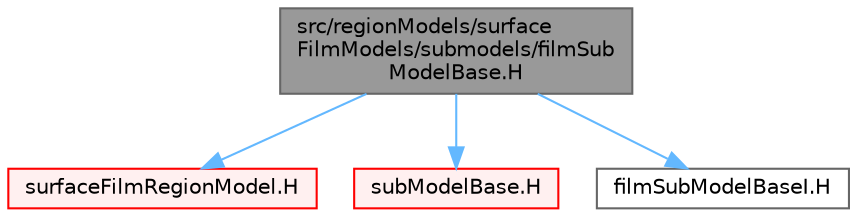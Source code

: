 digraph "src/regionModels/surfaceFilmModels/submodels/filmSubModelBase.H"
{
 // LATEX_PDF_SIZE
  bgcolor="transparent";
  edge [fontname=Helvetica,fontsize=10,labelfontname=Helvetica,labelfontsize=10];
  node [fontname=Helvetica,fontsize=10,shape=box,height=0.2,width=0.4];
  Node1 [id="Node000001",label="src/regionModels/surface\lFilmModels/submodels/filmSub\lModelBase.H",height=0.2,width=0.4,color="gray40", fillcolor="grey60", style="filled", fontcolor="black",tooltip=" "];
  Node1 -> Node2 [id="edge1_Node000001_Node000002",color="steelblue1",style="solid",tooltip=" "];
  Node2 [id="Node000002",label="surfaceFilmRegionModel.H",height=0.2,width=0.4,color="red", fillcolor="#FFF0F0", style="filled",URL="$surfaceFilmRegionModel_8H.html",tooltip=" "];
  Node1 -> Node426 [id="edge2_Node000001_Node000426",color="steelblue1",style="solid",tooltip=" "];
  Node426 [id="Node000426",label="subModelBase.H",height=0.2,width=0.4,color="red", fillcolor="#FFF0F0", style="filled",URL="$subModelBase_8H.html",tooltip=" "];
  Node1 -> Node427 [id="edge3_Node000001_Node000427",color="steelblue1",style="solid",tooltip=" "];
  Node427 [id="Node000427",label="filmSubModelBaseI.H",height=0.2,width=0.4,color="grey40", fillcolor="white", style="filled",URL="$regionModels_2surfaceFilmModels_2submodels_2filmSubModelBaseI_8H.html",tooltip=" "];
}
